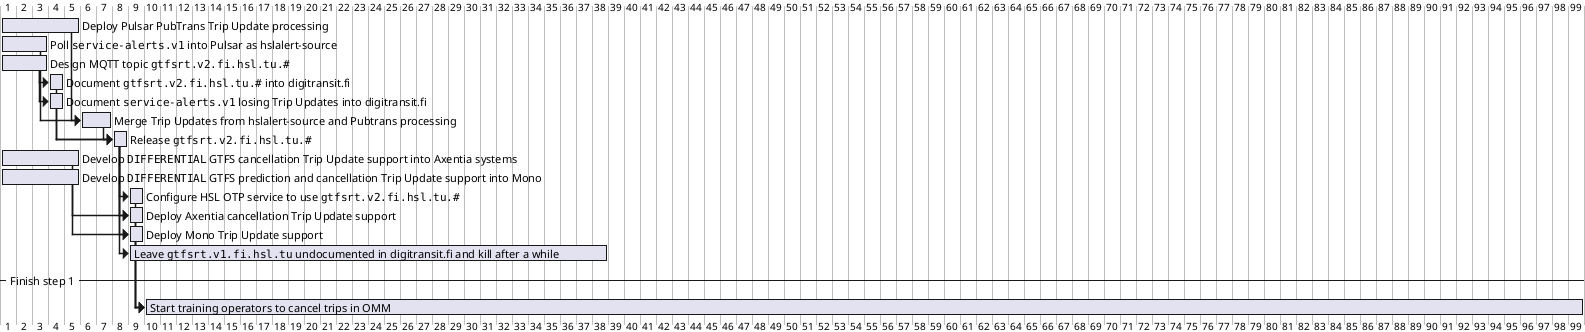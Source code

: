 @startgantt

[Deploy Pulsar PubTrans Trip Update processing] as [deployptu] lasts 5 days
[Poll ""service-alerts.v1"" into Pulsar as hslalert-source] as [sapoll] lasts 3 days
[Design MQTT topic ""gtfsrt.v2.fi.hsl.tu.#""] as [designmqtttuv2] lasts 3 days
[Document ""gtfsrt.v2.fi.hsl.tu.#"" into digitransit.fi] as [documentmqtttuv2] lasts 1 days
[Document ""service-alerts.v1"" losing Trip Updates into digitransit.fi] as [documentsav1losetu] lasts 1 days
[Merge Trip Updates from hslalert-source and Pubtrans processing] as [mergetu] lasts 2 days
[Release ""gtfsrt.v2.fi.hsl.tu.#""] as [releasemqtttuv2] lasts 1 days
[Develop ""DIFFERENTIAL"" GTFS cancellation Trip Update support into Axentia systems] as [axentiatu] lasts 5 days
[Develop ""DIFFERENTIAL"" GTFS prediction and cancellation Trip Update support into Mono] as [monotu] lasts 5 days
[Configure HSL OTP service to use ""gtfsrt.v2.fi.hsl.tu.#""] as [hslotpmqttv2] lasts 1 days
[Deploy Axentia cancellation Trip Update support] as [axentiatudeploy] lasts 1 days
[Deploy Mono Trip Update support] as [monotudeploy] lasts 1 days
[Leave ""gtfsrt.v1.fi.hsl.tu"" undocumented in digitransit.fi and kill after a while] as [killtuv1] lasts 30 days

[sapoll] -> [mergetu]
[deployptu] -> [mergetu]
[designmqtttuv2] -> [documentmqtttuv2]
[designmqtttuv2] -> [documentsav1losetu]
[mergetu] -> [releasemqtttuv2]
[documentmqtttuv2] -> [releasemqtttuv2]
[documentsav1losetu] -> [releasemqtttuv2]
[axentiatu] -> [axentiatudeploy]
[monotu] -> [monotudeploy]
[releasemqtttuv2] -> [killtuv1]
[releasemqtttuv2] -> [hslotpmqttv2]
[releasemqtttuv2] -> [axentiatudeploy]
[releasemqtttuv2] -> [monotudeploy]
-- Finish step 1 --
[Start training operators to cancel trips in OMM] as [startoptraining] lasts 90 days
[hslotpmqttv2] -> [startoptraining]
[axentiatudeploy] -> [startoptraining]
[monotudeploy] -> [startoptraining]

@endgantt
